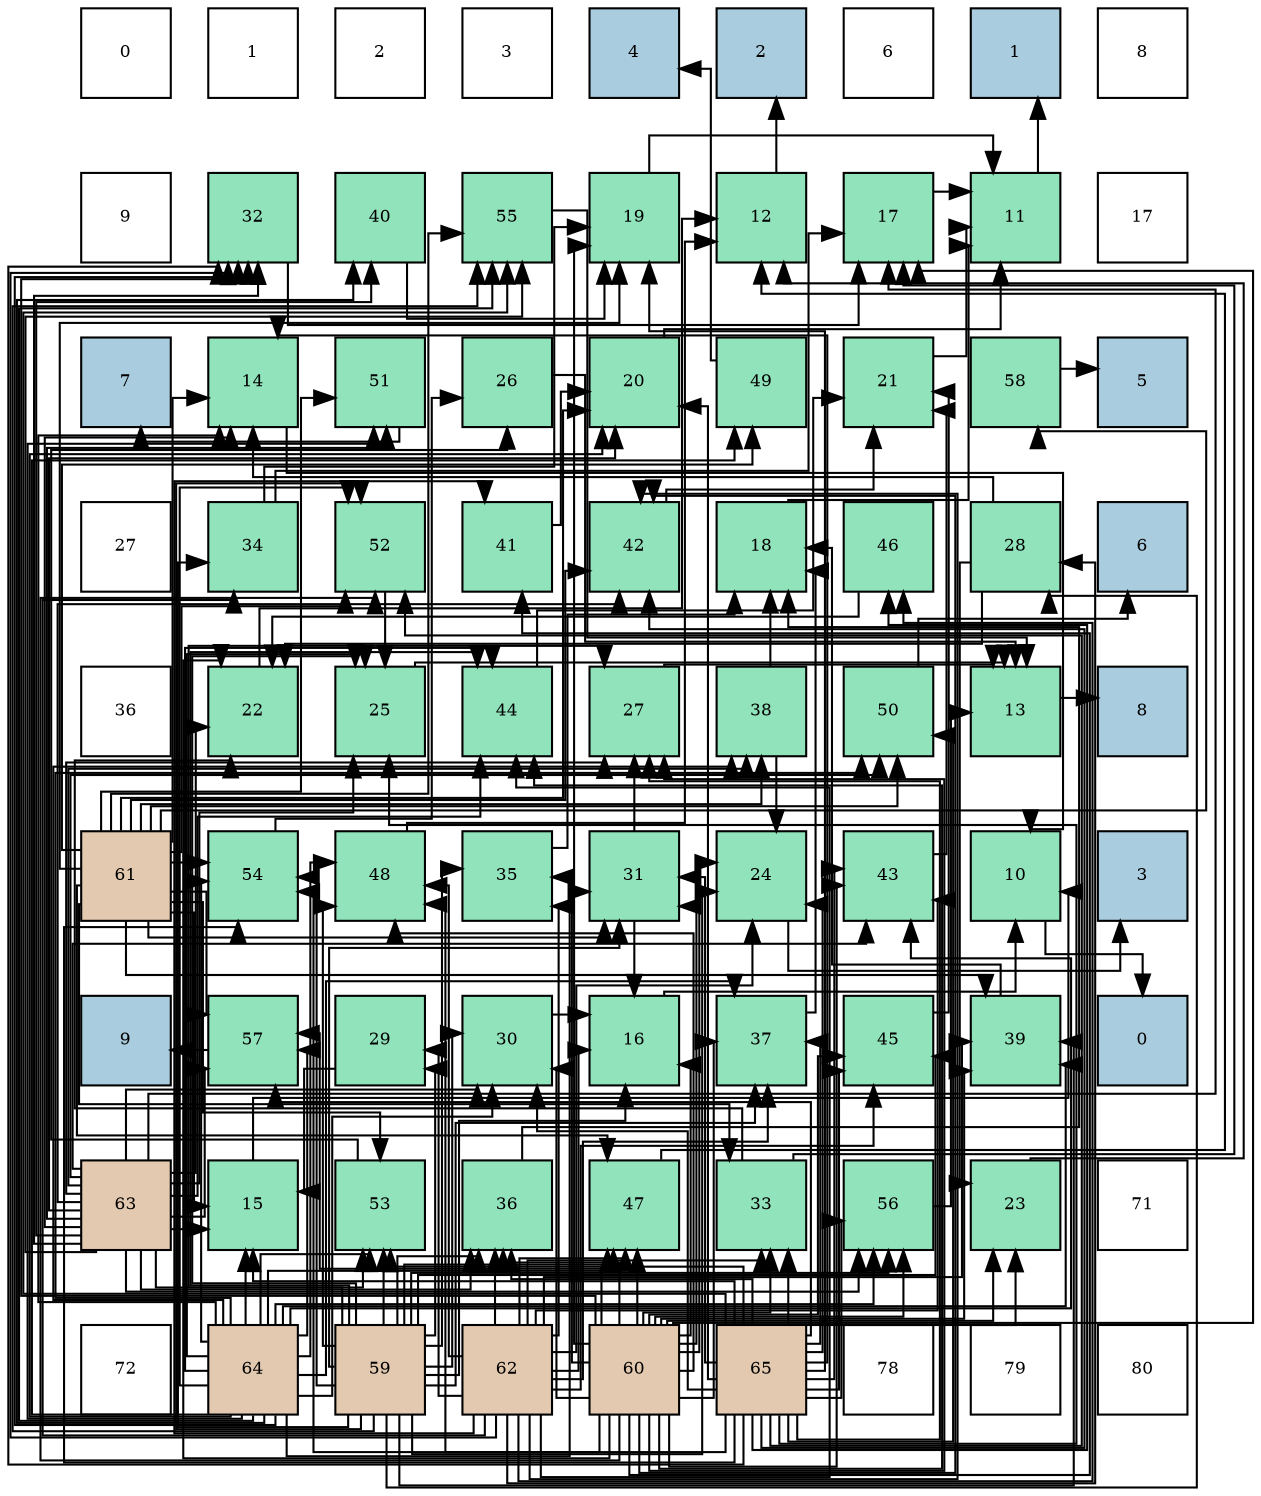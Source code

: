 digraph layout{
 rankdir=TB;
 splines=ortho;
 node [style=filled shape=square fixedsize=true width=0.6];
0[label="0", fontsize=8, fillcolor="#ffffff"];
1[label="1", fontsize=8, fillcolor="#ffffff"];
2[label="2", fontsize=8, fillcolor="#ffffff"];
3[label="3", fontsize=8, fillcolor="#ffffff"];
4[label="4", fontsize=8, fillcolor="#a9ccde"];
5[label="2", fontsize=8, fillcolor="#a9ccde"];
6[label="6", fontsize=8, fillcolor="#ffffff"];
7[label="1", fontsize=8, fillcolor="#a9ccde"];
8[label="8", fontsize=8, fillcolor="#ffffff"];
9[label="9", fontsize=8, fillcolor="#ffffff"];
10[label="32", fontsize=8, fillcolor="#91e3bb"];
11[label="40", fontsize=8, fillcolor="#91e3bb"];
12[label="55", fontsize=8, fillcolor="#91e3bb"];
13[label="19", fontsize=8, fillcolor="#91e3bb"];
14[label="12", fontsize=8, fillcolor="#91e3bb"];
15[label="17", fontsize=8, fillcolor="#91e3bb"];
16[label="11", fontsize=8, fillcolor="#91e3bb"];
17[label="17", fontsize=8, fillcolor="#ffffff"];
18[label="7", fontsize=8, fillcolor="#a9ccde"];
19[label="14", fontsize=8, fillcolor="#91e3bb"];
20[label="51", fontsize=8, fillcolor="#91e3bb"];
21[label="26", fontsize=8, fillcolor="#91e3bb"];
22[label="20", fontsize=8, fillcolor="#91e3bb"];
23[label="49", fontsize=8, fillcolor="#91e3bb"];
24[label="21", fontsize=8, fillcolor="#91e3bb"];
25[label="58", fontsize=8, fillcolor="#91e3bb"];
26[label="5", fontsize=8, fillcolor="#a9ccde"];
27[label="27", fontsize=8, fillcolor="#ffffff"];
28[label="34", fontsize=8, fillcolor="#91e3bb"];
29[label="52", fontsize=8, fillcolor="#91e3bb"];
30[label="41", fontsize=8, fillcolor="#91e3bb"];
31[label="42", fontsize=8, fillcolor="#91e3bb"];
32[label="18", fontsize=8, fillcolor="#91e3bb"];
33[label="46", fontsize=8, fillcolor="#91e3bb"];
34[label="28", fontsize=8, fillcolor="#91e3bb"];
35[label="6", fontsize=8, fillcolor="#a9ccde"];
36[label="36", fontsize=8, fillcolor="#ffffff"];
37[label="22", fontsize=8, fillcolor="#91e3bb"];
38[label="25", fontsize=8, fillcolor="#91e3bb"];
39[label="44", fontsize=8, fillcolor="#91e3bb"];
40[label="27", fontsize=8, fillcolor="#91e3bb"];
41[label="38", fontsize=8, fillcolor="#91e3bb"];
42[label="50", fontsize=8, fillcolor="#91e3bb"];
43[label="13", fontsize=8, fillcolor="#91e3bb"];
44[label="8", fontsize=8, fillcolor="#a9ccde"];
45[label="61", fontsize=8, fillcolor="#e3c9af"];
46[label="54", fontsize=8, fillcolor="#91e3bb"];
47[label="48", fontsize=8, fillcolor="#91e3bb"];
48[label="35", fontsize=8, fillcolor="#91e3bb"];
49[label="31", fontsize=8, fillcolor="#91e3bb"];
50[label="24", fontsize=8, fillcolor="#91e3bb"];
51[label="43", fontsize=8, fillcolor="#91e3bb"];
52[label="10", fontsize=8, fillcolor="#91e3bb"];
53[label="3", fontsize=8, fillcolor="#a9ccde"];
54[label="9", fontsize=8, fillcolor="#a9ccde"];
55[label="57", fontsize=8, fillcolor="#91e3bb"];
56[label="29", fontsize=8, fillcolor="#91e3bb"];
57[label="30", fontsize=8, fillcolor="#91e3bb"];
58[label="16", fontsize=8, fillcolor="#91e3bb"];
59[label="37", fontsize=8, fillcolor="#91e3bb"];
60[label="45", fontsize=8, fillcolor="#91e3bb"];
61[label="39", fontsize=8, fillcolor="#91e3bb"];
62[label="0", fontsize=8, fillcolor="#a9ccde"];
63[label="63", fontsize=8, fillcolor="#e3c9af"];
64[label="15", fontsize=8, fillcolor="#91e3bb"];
65[label="53", fontsize=8, fillcolor="#91e3bb"];
66[label="36", fontsize=8, fillcolor="#91e3bb"];
67[label="47", fontsize=8, fillcolor="#91e3bb"];
68[label="33", fontsize=8, fillcolor="#91e3bb"];
69[label="56", fontsize=8, fillcolor="#91e3bb"];
70[label="23", fontsize=8, fillcolor="#91e3bb"];
71[label="71", fontsize=8, fillcolor="#ffffff"];
72[label="72", fontsize=8, fillcolor="#ffffff"];
73[label="64", fontsize=8, fillcolor="#e3c9af"];
74[label="59", fontsize=8, fillcolor="#e3c9af"];
75[label="62", fontsize=8, fillcolor="#e3c9af"];
76[label="60", fontsize=8, fillcolor="#e3c9af"];
77[label="65", fontsize=8, fillcolor="#e3c9af"];
78[label="78", fontsize=8, fillcolor="#ffffff"];
79[label="79", fontsize=8, fillcolor="#ffffff"];
80[label="80", fontsize=8, fillcolor="#ffffff"];
edge [constraint=false, style=vis];52 -> 62;
16 -> 7;
14 -> 5;
43 -> 44;
19 -> 52;
64 -> 52;
58 -> 52;
15 -> 16;
32 -> 16;
13 -> 16;
22 -> 16;
24 -> 16;
37 -> 14;
70 -> 14;
50 -> 53;
38 -> 43;
21 -> 43;
40 -> 43;
34 -> 19;
34 -> 37;
34 -> 70;
56 -> 64;
57 -> 58;
49 -> 58;
49 -> 40;
10 -> 15;
68 -> 15;
68 -> 37;
28 -> 15;
28 -> 13;
48 -> 32;
66 -> 32;
59 -> 32;
41 -> 32;
41 -> 50;
61 -> 32;
11 -> 13;
30 -> 22;
31 -> 24;
51 -> 24;
39 -> 24;
60 -> 24;
33 -> 37;
67 -> 14;
47 -> 14;
23 -> 4;
42 -> 35;
20 -> 18;
29 -> 38;
65 -> 21;
46 -> 21;
12 -> 43;
69 -> 43;
55 -> 54;
25 -> 26;
74 -> 58;
74 -> 50;
74 -> 38;
74 -> 40;
74 -> 34;
74 -> 56;
74 -> 57;
74 -> 49;
74 -> 28;
74 -> 48;
74 -> 66;
74 -> 59;
74 -> 61;
74 -> 39;
74 -> 60;
74 -> 67;
74 -> 47;
74 -> 29;
74 -> 65;
74 -> 46;
74 -> 12;
74 -> 69;
76 -> 58;
76 -> 15;
76 -> 13;
76 -> 37;
76 -> 70;
76 -> 50;
76 -> 40;
76 -> 57;
76 -> 49;
76 -> 10;
76 -> 68;
76 -> 48;
76 -> 66;
76 -> 59;
76 -> 61;
76 -> 30;
76 -> 31;
76 -> 51;
76 -> 39;
76 -> 60;
76 -> 67;
76 -> 47;
76 -> 29;
76 -> 46;
76 -> 69;
76 -> 55;
45 -> 19;
45 -> 64;
45 -> 13;
45 -> 22;
45 -> 49;
45 -> 68;
45 -> 41;
45 -> 61;
45 -> 31;
45 -> 67;
45 -> 23;
45 -> 42;
45 -> 20;
45 -> 29;
45 -> 65;
45 -> 46;
45 -> 12;
45 -> 55;
45 -> 25;
75 -> 58;
75 -> 50;
75 -> 34;
75 -> 56;
75 -> 10;
75 -> 68;
75 -> 28;
75 -> 48;
75 -> 66;
75 -> 59;
75 -> 61;
75 -> 30;
75 -> 31;
75 -> 51;
75 -> 39;
75 -> 60;
75 -> 33;
75 -> 67;
75 -> 47;
63 -> 19;
63 -> 64;
63 -> 15;
63 -> 22;
63 -> 37;
63 -> 38;
63 -> 40;
63 -> 57;
63 -> 10;
63 -> 66;
63 -> 41;
63 -> 11;
63 -> 31;
63 -> 51;
63 -> 39;
63 -> 42;
63 -> 20;
63 -> 65;
63 -> 12;
63 -> 69;
63 -> 55;
73 -> 19;
73 -> 64;
73 -> 22;
73 -> 38;
73 -> 57;
73 -> 49;
73 -> 10;
73 -> 59;
73 -> 41;
73 -> 61;
73 -> 11;
73 -> 51;
73 -> 39;
73 -> 67;
73 -> 47;
73 -> 23;
73 -> 42;
73 -> 20;
73 -> 29;
73 -> 65;
73 -> 46;
73 -> 12;
73 -> 69;
73 -> 55;
77 -> 19;
77 -> 64;
77 -> 13;
77 -> 22;
77 -> 70;
77 -> 50;
77 -> 38;
77 -> 40;
77 -> 57;
77 -> 49;
77 -> 10;
77 -> 68;
77 -> 66;
77 -> 59;
77 -> 31;
77 -> 51;
77 -> 60;
77 -> 33;
77 -> 47;
77 -> 42;
77 -> 29;
77 -> 65;
77 -> 46;
77 -> 12;
77 -> 69;
77 -> 55;
edge [constraint=true, style=invis];
0 -> 9 -> 18 -> 27 -> 36 -> 45 -> 54 -> 63 -> 72;
1 -> 10 -> 19 -> 28 -> 37 -> 46 -> 55 -> 64 -> 73;
2 -> 11 -> 20 -> 29 -> 38 -> 47 -> 56 -> 65 -> 74;
3 -> 12 -> 21 -> 30 -> 39 -> 48 -> 57 -> 66 -> 75;
4 -> 13 -> 22 -> 31 -> 40 -> 49 -> 58 -> 67 -> 76;
5 -> 14 -> 23 -> 32 -> 41 -> 50 -> 59 -> 68 -> 77;
6 -> 15 -> 24 -> 33 -> 42 -> 51 -> 60 -> 69 -> 78;
7 -> 16 -> 25 -> 34 -> 43 -> 52 -> 61 -> 70 -> 79;
8 -> 17 -> 26 -> 35 -> 44 -> 53 -> 62 -> 71 -> 80;
rank = same {0 -> 1 -> 2 -> 3 -> 4 -> 5 -> 6 -> 7 -> 8};
rank = same {9 -> 10 -> 11 -> 12 -> 13 -> 14 -> 15 -> 16 -> 17};
rank = same {18 -> 19 -> 20 -> 21 -> 22 -> 23 -> 24 -> 25 -> 26};
rank = same {27 -> 28 -> 29 -> 30 -> 31 -> 32 -> 33 -> 34 -> 35};
rank = same {36 -> 37 -> 38 -> 39 -> 40 -> 41 -> 42 -> 43 -> 44};
rank = same {45 -> 46 -> 47 -> 48 -> 49 -> 50 -> 51 -> 52 -> 53};
rank = same {54 -> 55 -> 56 -> 57 -> 58 -> 59 -> 60 -> 61 -> 62};
rank = same {63 -> 64 -> 65 -> 66 -> 67 -> 68 -> 69 -> 70 -> 71};
rank = same {72 -> 73 -> 74 -> 75 -> 76 -> 77 -> 78 -> 79 -> 80};
}